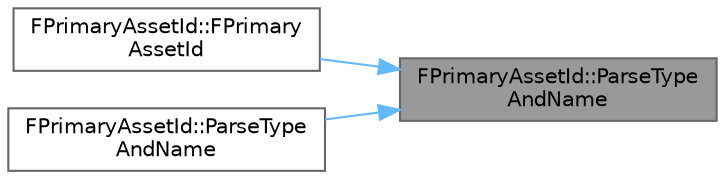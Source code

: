 digraph "FPrimaryAssetId::ParseTypeAndName"
{
 // INTERACTIVE_SVG=YES
 // LATEX_PDF_SIZE
  bgcolor="transparent";
  edge [fontname=Helvetica,fontsize=10,labelfontname=Helvetica,labelfontsize=10];
  node [fontname=Helvetica,fontsize=10,shape=box,height=0.2,width=0.4];
  rankdir="RL";
  Node1 [id="Node000001",label="FPrimaryAssetId::ParseType\lAndName",height=0.2,width=0.4,color="gray40", fillcolor="grey60", style="filled", fontcolor="black",tooltip=" "];
  Node1 -> Node2 [id="edge1_Node000001_Node000002",dir="back",color="steelblue1",style="solid",tooltip=" "];
  Node2 [id="Node000002",label="FPrimaryAssetId::FPrimary\lAssetId",height=0.2,width=0.4,color="grey40", fillcolor="white", style="filled",URL="$d6/d42/structFPrimaryAssetId.html#a01c624021cd089ecbbbfa014b4358678",tooltip=" "];
  Node1 -> Node3 [id="edge2_Node000001_Node000003",dir="back",color="steelblue1",style="solid",tooltip=" "];
  Node3 [id="Node000003",label="FPrimaryAssetId::ParseType\lAndName",height=0.2,width=0.4,color="grey40", fillcolor="white", style="filled",URL="$d6/d42/structFPrimaryAssetId.html#a45dbce8fcc18175c2a200141e629cb67",tooltip=" "];
}
